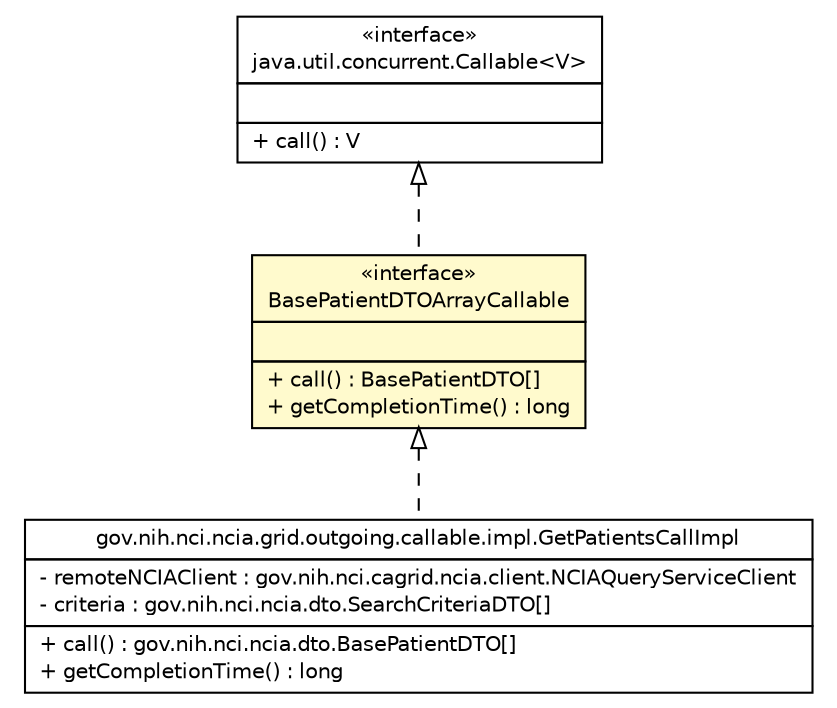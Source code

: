 #!/usr/local/bin/dot
#
# Class diagram 
# Generated by UmlGraph version 4.8 (http://www.spinellis.gr/sw/umlgraph)
#

digraph G {
	edge [fontname="Helvetica",fontsize=10,labelfontname="Helvetica",labelfontsize=10];
	node [fontname="Helvetica",fontsize=10,shape=plaintext];
	// gov.nih.nci.ncia.grid.outgoing.callable.BasePatientDTOArrayCallable
	c33720 [label=<<table border="0" cellborder="1" cellspacing="0" cellpadding="2" port="p" bgcolor="lemonChiffon" href="./BasePatientDTOArrayCallable.html">
		<tr><td><table border="0" cellspacing="0" cellpadding="1">
			<tr><td> &laquo;interface&raquo; </td></tr>
			<tr><td> BasePatientDTOArrayCallable </td></tr>
		</table></td></tr>
		<tr><td><table border="0" cellspacing="0" cellpadding="1">
			<tr><td align="left">  </td></tr>
		</table></td></tr>
		<tr><td><table border="0" cellspacing="0" cellpadding="1">
			<tr><td align="left"> + call() : BasePatientDTO[] </td></tr>
			<tr><td align="left"> + getCompletionTime() : long </td></tr>
		</table></td></tr>
		</table>>, fontname="Helvetica", fontcolor="black", fontsize=10.0];
	// gov.nih.nci.ncia.grid.outgoing.callable.impl.GetPatientsCallImpl
	c33733 [label=<<table border="0" cellborder="1" cellspacing="0" cellpadding="2" port="p" href="./impl/GetPatientsCallImpl.html">
		<tr><td><table border="0" cellspacing="0" cellpadding="1">
			<tr><td> gov.nih.nci.ncia.grid.outgoing.callable.impl.GetPatientsCallImpl </td></tr>
		</table></td></tr>
		<tr><td><table border="0" cellspacing="0" cellpadding="1">
			<tr><td align="left"> - remoteNCIAClient : gov.nih.nci.cagrid.ncia.client.NCIAQueryServiceClient </td></tr>
			<tr><td align="left"> - criteria : gov.nih.nci.ncia.dto.SearchCriteriaDTO[] </td></tr>
		</table></td></tr>
		<tr><td><table border="0" cellspacing="0" cellpadding="1">
			<tr><td align="left"> + call() : gov.nih.nci.ncia.dto.BasePatientDTO[] </td></tr>
			<tr><td align="left"> + getCompletionTime() : long </td></tr>
		</table></td></tr>
		</table>>, fontname="Helvetica", fontcolor="black", fontsize=10.0];
	//gov.nih.nci.ncia.grid.outgoing.callable.BasePatientDTOArrayCallable implements java.util.concurrent.Callable<V>
	c33866:p -> c33720:p [dir=back,arrowtail=empty,style=dashed];
	//gov.nih.nci.ncia.grid.outgoing.callable.impl.GetPatientsCallImpl implements gov.nih.nci.ncia.grid.outgoing.callable.BasePatientDTOArrayCallable
	c33720:p -> c33733:p [dir=back,arrowtail=empty,style=dashed];
	// java.util.concurrent.Callable<V>
	c33866 [label=<<table border="0" cellborder="1" cellspacing="0" cellpadding="2" port="p" href="http://java.sun.com/j2se/1.4.2/docs/api/java/util/concurrent/Callable.html">
		<tr><td><table border="0" cellspacing="0" cellpadding="1">
			<tr><td> &laquo;interface&raquo; </td></tr>
			<tr><td> java.util.concurrent.Callable&lt;V&gt; </td></tr>
		</table></td></tr>
		<tr><td><table border="0" cellspacing="0" cellpadding="1">
			<tr><td align="left">  </td></tr>
		</table></td></tr>
		<tr><td><table border="0" cellspacing="0" cellpadding="1">
			<tr><td align="left"> + call() : V </td></tr>
		</table></td></tr>
		</table>>, fontname="Helvetica", fontcolor="black", fontsize=10.0];
}

